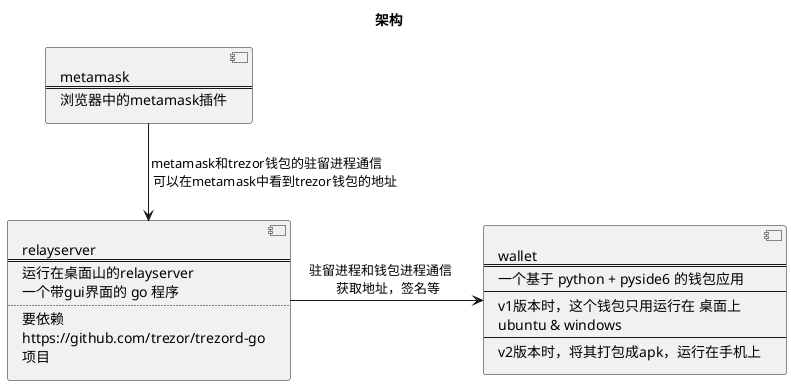 @startuml 系统总体架构
    title
        架构
    end title

    component metamask [
        metamask
        ====
        浏览器中的metamask插件
    ]

    component relayserver [
        relayserver
        ====
        运行在桌面山的relayserver
        一个带gui界面的 go 程序
        ....
        要依赖 
        https://github.com/trezor/trezord-go
        项目
    ]


    component wallet [
        wallet
        ====
        一个基于 python + pyside6 的钱包应用
        ----
        v1版本时，这个钱包只用运行在 桌面上
        ubuntu & windows
        ----
        v2版本时，将其打包成apk，运行在手机上
    ]

    metamask --> relayserver : metamask和trezor钱包的驻留进程通信\
    \n 可以在metamask中看到trezor钱包的地址

    relayserver -> wallet : 驻留进程和钱包进程通信\
    \n 获取地址，签名等


@enduml

@startuml 2.relayserver.arch
    title
        relayserver 架构
    end title

    component ui [
        gui 界面
        ====
        功能点
        1. 输入硬件钱包IP地址（这里的硬件钱包就是 Android 模拟钱包）
        2. 展示 和 metamask 的连接状态
        3. 展示 和 硬件钱包的连接状态（Android 模拟钱包）
        4. 展示 和 metamask 连接时的日志信息

    ]

    component trezor {
        component trezord [
            trezord
            ====
            就是 trezord-go 项目中实现的server
        ]

        component usbsim [
            usbsim
            ====
            将 Android 模拟钱包模拟成一个 usb 设备的实现
        ]
    }


    component main [
        main
        ====
        1. 配置界面的回调函数，指向 trezord 启动函数
        2. 将界面的写入日志接口，封装成 trezord 的日志输出接口，并传入 trezord 的启动函数
    ]


    main --> ui : 配置界面的回调函数，指向 trezord 启动函数
    main --> trezord : 将界面的写入日志接口，封装成 trezord 的日志输出接口，并传入 trezord 的启动函数
@enduml

